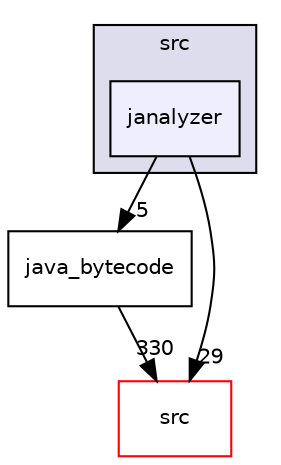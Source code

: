 digraph "/home/runner/work/cbmc-documentation/cbmc-documentation/jbmc/src/janalyzer" {
  bgcolor=transparent;
  compound=true
  node [ fontsize="10", fontname="Helvetica"];
  edge [ labelfontsize="10", labelfontname="Helvetica"];
  subgraph clusterdir_7d9c2272cea08e738f9482db6f677351 {
    graph [ bgcolor="#ddddee", pencolor="black", label="src" fontname="Helvetica", fontsize="10", URL="dir_7d9c2272cea08e738f9482db6f677351.html"]
  dir_ca70c801a1dd558c729ac70eda66875f [shape=box, label="janalyzer", style="filled", fillcolor="#eeeeff", pencolor="black", URL="dir_ca70c801a1dd558c729ac70eda66875f.html"];
  }
  dir_1a9aed0dd48ec371a7d28ba0a5a70e7e [shape=box label="java_bytecode" URL="dir_1a9aed0dd48ec371a7d28ba0a5a70e7e.html"];
  dir_68267d1309a1af8e8297ef4c3efbcdba [shape=box label="src" color="red" URL="dir_68267d1309a1af8e8297ef4c3efbcdba.html"];
  dir_1a9aed0dd48ec371a7d28ba0a5a70e7e->dir_68267d1309a1af8e8297ef4c3efbcdba [headlabel="330", labeldistance=1.5 headhref="dir_000008_000014.html"];
  dir_ca70c801a1dd558c729ac70eda66875f->dir_1a9aed0dd48ec371a7d28ba0a5a70e7e [headlabel="5", labeldistance=1.5 headhref="dir_000007_000008.html"];
  dir_ca70c801a1dd558c729ac70eda66875f->dir_68267d1309a1af8e8297ef4c3efbcdba [headlabel="29", labeldistance=1.5 headhref="dir_000007_000014.html"];
}

